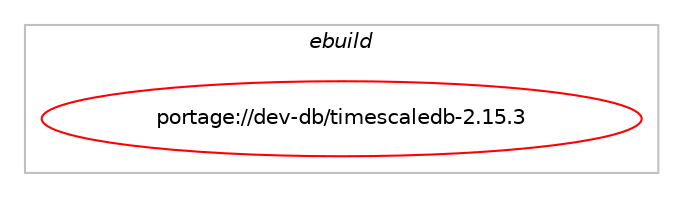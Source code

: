 digraph prolog {

# *************
# Graph options
# *************

newrank=true;
concentrate=true;
compound=true;
graph [rankdir=LR,fontname=Helvetica,fontsize=10,ranksep=1.5];#, ranksep=2.5, nodesep=0.2];
edge  [arrowhead=vee];
node  [fontname=Helvetica,fontsize=10];

# **********
# The ebuild
# **********

subgraph cluster_leftcol {
color=gray;
label=<<i>ebuild</i>>;
id [label="portage://dev-db/timescaledb-2.15.3", color=red, width=4, href="../dev-db/timescaledb-2.15.3.svg"];
}

# ****************
# The dependencies
# ****************

subgraph cluster_midcol {
color=gray;
label=<<i>dependencies</i>>;
subgraph cluster_compile {
fillcolor="#eeeeee";
style=filled;
label=<<i>compile</i>>;
# *** BEGIN UNKNOWN DEPENDENCY TYPE (TODO) ***
# id -> equal(use_conditional_group(positive,postgres_targets_postgres13,portage://dev-db/timescaledb-2.15.3,[package_dependency(portage://dev-db/timescaledb-2.15.3,install,no,dev-db,postgresql,none,[,,],[slot(13),equal],[use(enable(ssl),none)])]))
# *** END UNKNOWN DEPENDENCY TYPE (TODO) ***

# *** BEGIN UNKNOWN DEPENDENCY TYPE (TODO) ***
# id -> equal(use_conditional_group(positive,postgres_targets_postgres14,portage://dev-db/timescaledb-2.15.3,[package_dependency(portage://dev-db/timescaledb-2.15.3,install,no,dev-db,postgresql,none,[,,],[slot(14),equal],[use(enable(ssl),none)])]))
# *** END UNKNOWN DEPENDENCY TYPE (TODO) ***

# *** BEGIN UNKNOWN DEPENDENCY TYPE (TODO) ***
# id -> equal(use_conditional_group(positive,postgres_targets_postgres15,portage://dev-db/timescaledb-2.15.3,[package_dependency(portage://dev-db/timescaledb-2.15.3,install,no,dev-db,postgresql,none,[,,],[slot(15),equal],[use(enable(ssl),none)])]))
# *** END UNKNOWN DEPENDENCY TYPE (TODO) ***

# *** BEGIN UNKNOWN DEPENDENCY TYPE (TODO) ***
# id -> equal(use_conditional_group(positive,postgres_targets_postgres16,portage://dev-db/timescaledb-2.15.3,[package_dependency(portage://dev-db/timescaledb-2.15.3,install,no,dev-db,postgresql,none,[,,],[slot(16),equal],[use(enable(ssl),none)])]))
# *** END UNKNOWN DEPENDENCY TYPE (TODO) ***

}
subgraph cluster_compileandrun {
fillcolor="#eeeeee";
style=filled;
label=<<i>compile and run</i>>;
}
subgraph cluster_run {
fillcolor="#eeeeee";
style=filled;
label=<<i>run</i>>;
# *** BEGIN UNKNOWN DEPENDENCY TYPE (TODO) ***
# id -> equal(use_conditional_group(positive,postgres_targets_postgres13,portage://dev-db/timescaledb-2.15.3,[package_dependency(portage://dev-db/timescaledb-2.15.3,run,no,dev-db,postgresql,none,[,,],[slot(13),equal],[use(enable(ssl),none)])]))
# *** END UNKNOWN DEPENDENCY TYPE (TODO) ***

# *** BEGIN UNKNOWN DEPENDENCY TYPE (TODO) ***
# id -> equal(use_conditional_group(positive,postgres_targets_postgres14,portage://dev-db/timescaledb-2.15.3,[package_dependency(portage://dev-db/timescaledb-2.15.3,run,no,dev-db,postgresql,none,[,,],[slot(14),equal],[use(enable(ssl),none)])]))
# *** END UNKNOWN DEPENDENCY TYPE (TODO) ***

# *** BEGIN UNKNOWN DEPENDENCY TYPE (TODO) ***
# id -> equal(use_conditional_group(positive,postgres_targets_postgres15,portage://dev-db/timescaledb-2.15.3,[package_dependency(portage://dev-db/timescaledb-2.15.3,run,no,dev-db,postgresql,none,[,,],[slot(15),equal],[use(enable(ssl),none)])]))
# *** END UNKNOWN DEPENDENCY TYPE (TODO) ***

# *** BEGIN UNKNOWN DEPENDENCY TYPE (TODO) ***
# id -> equal(use_conditional_group(positive,postgres_targets_postgres16,portage://dev-db/timescaledb-2.15.3,[package_dependency(portage://dev-db/timescaledb-2.15.3,run,no,dev-db,postgresql,none,[,,],[slot(16),equal],[use(enable(ssl),none)])]))
# *** END UNKNOWN DEPENDENCY TYPE (TODO) ***

}
}

# **************
# The candidates
# **************

subgraph cluster_choices {
rank=same;
color=gray;
label=<<i>candidates</i>>;

}

}
